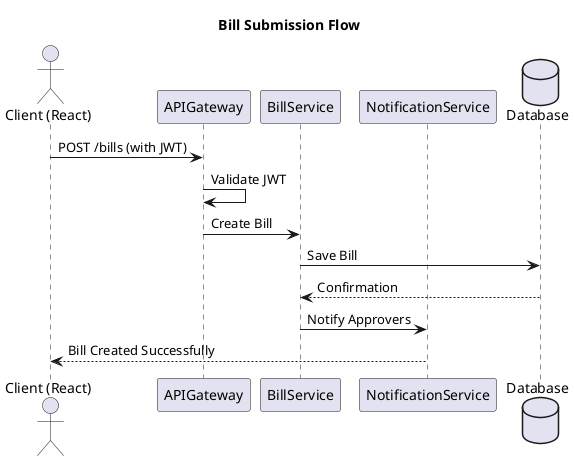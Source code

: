 @startuml "Bill Submission Flow"

title Bill Submission Flow

actor Client as "Client (React)"
participant APIGateway
participant BillService
participant NotificationService
database Database

Client -> APIGateway: POST /bills (with JWT)
APIGateway -> APIGateway: Validate JWT
APIGateway -> BillService: Create Bill
BillService -> Database: Save Bill
Database --> BillService: Confirmation
BillService -> NotificationService: Notify Approvers
NotificationService --> Client: Bill Created Successfully

@enduml